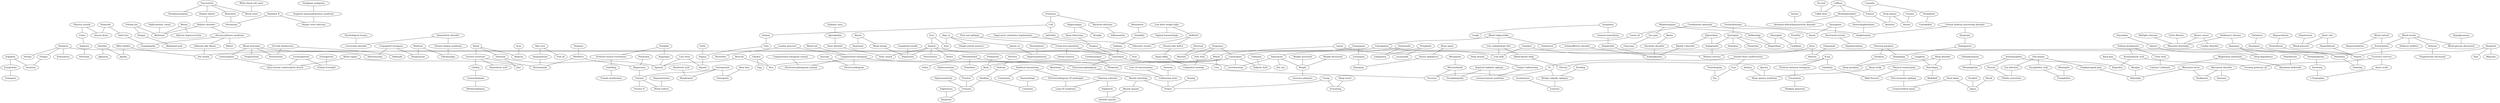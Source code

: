 strict graph layer1 {
	graph [name=layer1];
	node [label="\N"];
	573	[label=Zolpidem,
		src_id=414,
		weight=0.0006294857073756907];
	574	[label=Eszopiclone,
		src_id=391,
		weight=0.0007046451981060118];
	573 -- 574	[level=2,
		weight=32.53];
	140	[label=Insomnia,
		level=2,
		src_id=179162,
		weight=0.001293121040697066];
	573 -- 140	[level=2,
		weight=36.1];
	340	[label="Weight increased",
		level=1,
		src_id=188826,
		weight=0.0015892839399616226];
	18	[label=Weight,
		level=1,
		src_id=188818,
		weight=0.00486879191589432];
	340 -- 18	[level=1,
		weight=133.59];
	449	[label="Epileptic aura",
		level=2,
		src_id=176109,
		weight=0.0009255509944740516];
	507	[label=Agoraphobia,
		level=2,
		src_id=169909,
		weight=0.0011773394670298526];
	449 -- 507	[level=2,
		weight=62.24];
	428	[label=Homicide,
		src_id=178293,
		weight=0.0004930451564528328];
	205	[label="Tooth loss",
		level=2,
		src_id=187177,
		weight=0.0008824200377493612];
	428 -- 205	[level=2,
		weight=47.15];
	91	[label="Sexual abuse",
		level=2,
		src_id=185809,
		weight=0.0012182108632197552];
	428 -- 91	[level=2,
		weight=48.53];
	42	[label=Hypoaesthesia,
		level=1,
		src_id=178564,
		weight=0.002800118886895745];
	133	[label=Paraesthesia,
		level=1,
		src_id=182787,
		weight=0.0022064033562582846];
	42 -- 133	[level=1,
		weight=159.46];
	246	[label=Hypotension,
		level=2,
		src_id=178653,
		weight=0.0013535079821083336];
	70	[label="Blood pressure",
		level=1,
		src_id=172305,
		weight=0.0018022986801689812];
	246 -- 70	[level=2,
		weight=71.28];
	199	[label=Hippocampus,
		level=2,
		src_id=240385,
		weight=0.0014279140074132087];
	487	[label="Brain lobectomy",
		level=1,
		src_id=172601,
		weight=0.002694700047847313];
	199 -- 487	[level=2,
		weight=43.98];
	497	[label=Atrophy,
		level=2,
		src_id=171099,
		weight=0.000955627688582726];
	199 -- 497	[level=2,
		weight=27.21];
	55	[label="Oral herpes",
		level=1,
		src_id=182307,
		weight=0.002040530631971636];
	259	[label="Ear infection",
		src_id=175529,
		weight=0.0005090966980945888];
	55 -- 259	[level=1,
		weight=52.78];
	452	[label="Encephalitis viral",
		src_id=175824,
		weight=0.00053717476844269];
	55 -- 452	[level=2,
		weight=115.75];
	226	[label="Oropharyngeal pain",
		src_id=182375,
		weight=0.00042812131000897384];
	55 -- 226	[level=2,
		weight=39.95];
	423	[label=Hyponatraemia,
		level=2,
		src_id=178612,
		weight=0.0008512657711791569];
	48	[label="Blood sodium",
		level=2,
		src_id=172362,
		weight=0.0014845352159584234];
	423 -- 48	[level=2,
		weight=35.1];
	383	[label="Petit mal epilepsy",
		level=1,
		src_id=183307,
		weight=0.001798291889556248];
	44	[label="Grand mal convulsion",
		level=1,
		src_id=177516,
		weight=0.0079300130694745];
	383 -- 44	[level=1,
		weight=59.99];
	263	[label=Divorced,
		level=2,
		src_id=175315,
		weight=0.0012335615503476576];
	238	[label=Married,
		level=2,
		src_id=180527,
		weight=0.0009738645720714957];
	263 -- 238	[level=2,
		weight=42.19];
	282	[label=Arthritis,
		level=2,
		src_id=170939,
		weight=0.0008891421175143135];
	227	[label=Oedema,
		level=2,
		src_id=182059,
		weight=0.0011653507636828736];
	282 -- 227	[level=2,
		weight=32.22];
	131	[label="Parkinson's disease",
		level=2,
		src_id=182898,
		weight=0.0011921711590044898];
	312	[label=Dopamine,
		src_id=974,
		weight=0.0006653144450635018];
	131 -- 312	[level=1,
		weight=47.15];
	58	[label="Muscular dystrophy",
		level=1,
		src_id=181277,
		weight=0.0025303985127689333];
	131 -- 58	[level=1,
		weight=159.09];
	447	[label=Erythema,
		src_id=176163,
		weight=0.0006008547054832711];
	496	[label="Bacterial infection",
		src_id=171220,
		weight=0.00043307634236230735];
	447 -- 496	[level=2,
		weight=80.61];
	174	[label=Cod,
		level=2,
		src_id=8995,
		weight=0.0010237285558955481];
	447 -- 174	[level=2,
		weight=148.42];
	56	[label="Neoplasm malignant",
		level=2,
		src_id=181636,
		weight=0.0008607056801925795];
	514	[label="Acquired immunodeficiency syndrome",
		level=2,
		src_id=169676,
		weight=0.0013216490390222898];
	56 -- 514	[level=2,
		weight=48.9];
	97	[label="Febrile convulsion",
		level=2,
		src_id=176614,
		weight=0.0013774781879227608];
	259 -- 97	[level=1,
		weight=47.89];
	118	[label="Conjugated estrogens",
		level=2,
		src_id=277,
		weight=0.0014908202270783619];
	93	[label=Hysterectomy,
		level=2,
		src_id=178681,
		weight=0.0010370897838074833];
	118 -- 93	[level=2,
		weight=55.43];
	555	[label=Desipramine,
		level=2,
		src_id=1135,
		weight=0.0009441154002589242];
	118 -- 555	[level=2,
		weight=185.6];
	135	[label=Nystagmus,
		level=2,
		src_id=181981,
		weight=0.001000112630027097];
	473	[label="Decreased activity",
		src_id=174909,
		weight=0.0005433148930609678];
	135 -- 473	[level=2,
		weight=38.91];
	499	[label=Ataxia,
		src_id=171054,
		weight=0.0004957223500874373];
	135 -- 499	[level=2,
		weight=49.62];
	61	[label=Inflammation,
		level=2,
		src_id=178993,
		weight=0.0011816455081605128];
	496 -- 61	[level=2,
		weight=44.62];
	127	[label="Psychological trauma",
		level=2,
		src_id=184441,
		weight=0.0013794091442395026];
	268	[label="Conversion disorder",
		src_id=174365,
		weight=0.000500182140827038];
	127 -- 268	[level=2,
		weight=94.11];
	380	[label="Physical examination",
		src_id=183464,
		weight=0.0006789472439002296];
	378	[label="Post-traumatic epilepsy",
		level=2,
		src_id=183904,
		weight=0.0012830202001650442];
	380 -- 378	[level=1,
		weight=78.67];
	213	[label="Skull fracture",
		level=2,
		src_id=185991,
		weight=0.0009881226370405227];
	380 -- 213	[level=1,
		weight=65.99];
	60	[label="Loss of consciousness",
		level=1,
		src_id=180127,
		weight=0.0019688781130730716];
	24	[label="Confusional state",
		level=1,
		src_id=174071,
		weight=0.00570327354560458];
	60 -- 24	[level=1,
		weight=68.66];
	292	[label=Pumpkin,
		src_id=8906,
		weight=0.0006367691954382544];
	300	[label=Asparagus,
		level=2,
		src_id=8577,
		weight=0.001062092513950625];
	292 -- 300	[level=2,
		weight=103.72];
	217	[label="Profound mental retardation",
		src_id=184200,
		weight=0.00031798421353794443];
	292 -- 217	[level=2,
		weight=16.29];
	32	[label=Fear,
		level=1,
		src_id=176601,
		weight=0.003091900262013508];
	7	[label=Anxiety,
		level=1,
		src_id=170661,
		weight=0.010312381534872536];
	32 -- 7	[level=1,
		weight=72.45];
	108	[label=Aura,
		level=1,
		src_id=171120,
		weight=0.0020774190396517264];
	32 -- 108	[level=1,
		weight=66.63];
	130	[label="Partial seizures",
		level=1,
		src_id=182927,
		weight=0.002283289165749464];
	44 -- 130	[level=1,
		weight=69.43];
	1	[label=Convulsion,
		level=1,
		src_id=174366,
		weight=0.04384272583999458];
	44 -- 1	[level=1,
		weight=122.06];
	69	[label="Blood triglycerides",
		level=1,
		src_id=172398,
		weight=0.0020127820066019064];
	102	[label=Constipation,
		level=2,
		src_id=174340,
		weight=0.0010925019631173453];
	69 -- 102	[level=1,
		weight=63.44];
	139	[label="Low carbohydrate diet",
		level=1,
		src_id=180136,
		weight=0.002218806008110028];
	69 -- 139	[level=1,
		weight=472.75];
	543	[label=Cholesterol,
		src_id=4273,
		weight=0.000596105015590967];
	69 -- 543	[level=2,
		weight=160.94];
	517	[label=Abasia,
		level=1,
		src_id=169482,
		weight=0.0015753060765595918];
	138	[label="Mood swings",
		level=1,
		src_id=181119,
		weight=0.0016620765499499475];
	517 -- 138	[level=1,
		weight=41.47];
	1056	[label=Hypotonia,
		level=2,
		src_id=178665,
		weight=0.0012429653771852285];
	517 -- 1056	[level=2,
		weight=250.37];
	106	[label=Blepharospasm,
		level=2,
		src_id=171891,
		weight=0.00143374794069127];
	372	[label=Reflexology,
		src_id=184940,
		weight=0.0005492532811747228];
	106 -- 372	[level=2,
		weight=84.25];
	254	[label="Eye pain",
		src_id=176431,
		weight=0.0006387826083918479];
	106 -- 254	[level=2,
		weight=39.83];
	52	[label=Cannabis,
		level=2,
		src_id=240914,
		weight=0.0014195913019644413];
	570	[label=Dronabinol,
		src_id=459,
		weight=0.0004970156885656693];
	52 -- 570	[level=2,
		weight=15.84];
	17	[label=Ethanol,
		level=1,
		src_id=884,
		weight=0.002161183165215026];
	52 -- 17	[level=2,
		weight=80.45];
	229	[label=Myoclonus,
		level=2,
		src_id=181386,
		weight=0.0013756783945290986];
	137	[label="Muscle twitching",
		level=2,
		src_id=181276,
		weight=0.0015009005707355728];
	229 -- 137	[level=2,
		weight=36.35];
	124	[label="Sleep disorder",
		src_id=186000,
		weight=0.0007333483259291371];
	57	[label=Narcolepsy,
		level=1,
		src_id=181475,
		weight=0.001674888198880834];
	124 -- 57	[level=1,
		weight=46.77];
	363	[label="Sleep study",
		level=2,
		src_id=186011,
		weight=0.0010445146940924026];
	124 -- 363	[level=1,
		weight=52.7];
	491	[label="Blood cortisol",
		level=2,
		src_id=172060,
		weight=0.0009959798157575916];
	34	[label=Acetylcholine,
		level=1,
		src_id=2951,
		weight=0.004129814689207429];
	491 -- 34	[level=2,
		weight=224.46];
	247	[label=Hyperventilation,
		level=2,
		src_id=178550,
		weight=0.0008571738375796362];
	491 -- 247	[level=2,
		weight=137.08];
	548	[label="Sodium bicarbonate",
		src_id=1336,
		weight=0.0003539001410077276];
	313	[label="Acetylsalicylic acid",
		src_id=931,
		weight=0.0005583688578593127];
	548 -- 313	[level=2,
		weight=30.48];
	544	[label="Citric Acid",
		src_id=4027,
		weight=0.0004709028918485633];
	548 -- 544	[level=2,
		weight=203.18];
	99	[label=Crying,
		level=2,
		src_id=174575,
		weight=0.0014334267082630775];
	367	[label=Screaming,
		level=2,
		src_id=185624,
		weight=0.0012516920066908644];
	99 -- 367	[level=1,
		weight=57.8];
	27	[label=Tremor,
		level=1,
		src_id=187373,
		weight=0.003399346148597115];
	99 -- 27	[level=1,
		weight=45.41];
	83	[label="X-ray",
		level=2,
		src_id=188917,
		weight=0.001427804449380066];
	219	[label="Positron emission tomogram",
		level=2,
		src_id=183853,
		weight=0.0008728397574205016];
	83 -- 219	[level=1,
		weight=50.45];
	64	[label=Embolism,
		level=2,
		src_id=175772,
		weight=0.0013850923508483355];
	83 -- 64	[level=1,
		weight=179.77];
	181	[label=Glucose,
		src_id=8280,
		weight=0.0008337754516897465];
	83 -- 181	[level=1,
		weight=63.44];
	147	[label="Hallucination, visual",
		level=2,
		src_id=177740,
		weight=0.0008727130506320153];
	136	[label=Mydriasis,
		level=2,
		src_id=181328,
		weight=0.0013257266416520426];
	147 -- 136	[level=2,
		weight=77.6];
	40	[label="Muscle spasms",
		level=2,
		src_id=181270,
		weight=0.001492503923163199];
	137 -- 40	[level=1,
		weight=46.91];
	137 -- 27	[level=1,
		weight=52.0];
	198	[label=Biotin,
		level=2,
		src_id=114,
		weight=0.0011258512616127542];
	173	[label=Selenium,
		level=2,
		src_id=9080,
		weight=0.0010042446927168594];
	198 -- 173	[level=1,
		weight=145.41];
	114	[label="Inositol nicotinate",
		level=1,
		src_id=7903,
		weight=0.002194504709405285];
	198 -- 114	[level=1,
		weight=431.07];
	110	[label=Alopecia,
		src_id=170026,
		weight=0.0007307056528455718];
	198 -- 110	[level=1,
		weight=66.97];
	318	[label=Risperidone,
		src_id=720,
		weight=0.0008468161517964322];
	372 -- 318	[level=2,
		weight=76.82];
	109	[label=Asthma,
		level=2,
		src_id=171037,
		weight=0.0010945151049327635];
	125	[label="Sleep apnoea syndrome",
		level=1,
		src_id=185998,
		weight=0.001635743431742638];
	109 -- 125	[level=2,
		weight=34.72];
	178	[label=Spinach,
		level=2,
		src_id=8638,
		weight=0.0014327736794283237];
	300 -- 178	[level=2,
		weight=236.88];
	458	[label=Dysphonia,
		src_id=175495,
		weight=0.0006206257327498676];
	251	[label="General anaesthesia",
		level=2,
		src_id=177267,
		weight=0.0013019057503210515];
	458 -- 251	[level=2,
		weight=61.08];
	159	[label=Cough,
		level=2,
		src_id=174493,
		weight=0.0008862837485975484];
	458 -- 159	[level=2,
		weight=28.62];
	579	[label=Ziprasidone,
		src_id=237,
		weight=0.0006628389715354794];
	309	[label=Aripiprazole,
		src_id=1222,
		weight=0.0008326842639996687];
	579 -- 309	[level=1,
		weight=87.06];
	165	[label="Bipolar I disorder",
		level=2,
		src_id=171760,
		weight=0.0009578055367051631];
	579 -- 165	[level=1,
		weight=71.76];
	82	[label=Caffeine,
		level=1,
		src_id=192,
		weight=0.002334705699678128];
	82 -- 17	[level=1,
		weight=61.89];
	192	[label=Methylphenidate,
		level=2,
		src_id=411,
		weight=0.001357220779642328];
	82 -- 192	[level=1,
		weight=57.82];
	179	[label="Coffee bean",
		level=1,
		src_id=8595,
		weight=0.0019368446972410553];
	82 -- 179	[level=1,
		weight=185.8];
	237	[label=Meningitis,
		level=2,
		src_id=180708,
		weight=0.0009134355353548905];
	151	[label=Encephalitis,
		level=2,
		src_id=175799,
		weight=0.0010607162448806624];
	237 -- 151	[level=2,
		weight=84.17];
	71	[label="Blood insulin",
		level=1,
		src_id=172218,
		weight=0.0017421589272280302];
	71 -- 34	[level=1,
		weight=157.97];
	66	[label="Diabetes mellitus",
		level=2,
		src_id=175126,
		weight=0.0009284030241391976];
	71 -- 66	[level=2,
		weight=86.5];
	141	[label=Infusion,
		level=2,
		src_id=179021,
		weight=0.001381532291008538];
	71 -- 141	[level=2,
		weight=43.46];
	278	[label="Blood glucose decreased",
		level=2,
		src_id=172155,
		weight=0.001041534395560266];
	71 -- 278	[level=2,
		weight=84.45];
	122	[label="Subdural haematoma",
		level=2,
		src_id=186514,
		weight=0.001338958197457427];
	266	[label=Craniotomy,
		level=2,
		src_id=174532,
		weight=0.0008666217845076569];
	122 -- 266	[level=2,
		weight=44.71];
	454	[label="Electrocardiogram QT prolonged",
		src_id=175686,
		weight=0.0007669784311657029];
	122 -- 454	[level=2,
		weight=44.15];
	243	[label=Infertility,
		src_id=178985,
		weight=0.000617853565975358];
	174 -- 243	[level=1,
		weight=73.7];
	290	[label=Salmon,
		src_id=8996,
		weight=0.000661638972811811];
	174 -- 290	[level=1,
		weight=75.05];
	68	[label="Brain injury",
		level=2,
		src_id=172600,
		weight=0.0014020060021746666];
	123	[label="Status epilepticus",
		level=2,
		src_id=186374,
		weight=0.0014010537907086004];
	68 -- 123	[level=2,
		weight=45.08];
	303	[label=Pizotifen,
		level=2,
		src_id=5441,
		weight=0.0010043914336316324];
	194	[label=Carbidopa,
		level=1,
		src_id=181,
		weight=0.001820895223381786];
	303 -- 194	[level=2,
		weight=327.6];
	452 -- 151	[level=2,
		weight=38.68];
	315	[label=Diazepam,
		level=2,
		src_id=815,
		weight=0.0013172759417770326];
	123 -- 315	[level=2,
		weight=51.73];
	128	[label="Polycystic ovaries",
		level=2,
		src_id=183761,
		weight=0.0009095864812776184];
	243 -- 128	[level=1,
		weight=133.68];
	26	[label=Phenobarbital,
		level=1,
		src_id=1158,
		weight=0.003003684210696954];
	62	[label=Infant,
		level=2,
		src_id=178934,
		weight=0.0015526841010504188];
	26 -- 62	[level=2,
		weight=34.76];
	117	[label=Primidone,
		level=1,
		src_id=780,
		weight=0.0017969816384099074];
	26 -- 117	[level=1,
		weight=52.86];
	13	[label=Phenytoin,
		level=1,
		src_id=243,
		weight=0.00457089379012619];
	26 -- 13	[level=1,
		weight=78.04];
	272	[label="Central auditory processing disorder",
		src_id=173299,
		weight=0.0008060358317299234];
	195	[label=Amphetamine,
		level=1,
		src_id=173,
		weight=0.0023025738717270517];
	272 -- 195	[level=1,
		weight=74.2];
	153	[label=Dyspraxia,
		level=2,
		src_id=175506,
		weight=0.0013637552892951596];
	272 -- 153	[level=1,
		weight=179.89];
	84	[label="Vagal nerve stimulator implantation",
		level=1,
		src_id=188187,
		weight=0.002775812546417932];
	5	[label=Surgery,
		level=1,
		src_id=186589,
		weight=0.009304016121721907];
	84 -- 5	[level=1,
		weight=92.26];
	510	[label="Affect lability",
		src_id=169892,
		weight=0.0005277114285006762];
	504	[label=Apathy,
		src_id=170717,
		weight=0.0005330960831823772];
	510 -- 504	[level=2,
		weight=48.18];
	65	[label="Dry mouth",
		level=2,
		src_id=175420,
		weight=0.0014254720076736314];
	510 -- 65	[level=2,
		weight=47.15];
	296	[label="Lima bean",
		level=2,
		src_id=8610,
		weight=0.001185610296059662];
	296 -- 178	[level=1,
		weight=250.75];
	177	[label=Squash,
		level=2,
		src_id=8639,
		weight=0.0014891995467117205];
	296 -- 177	[level=1,
		weight=354.81];
	134	[label=Osteoporosis,
		level=2,
		src_id=182448,
		weight=0.0011569793778963033];
	188	[label=Ibandronate,
		level=2,
		src_id=696,
		weight=0.0010427564347667056];
	134 -- 188	[level=1,
		weight=91.06];
	16	[label=Calcium,
		level=1,
		src_id=1327,
		weight=0.0025229737918949463];
	134 -- 16	[level=1,
		weight=103.4];
	388	[label=Osteopenia,
		src_id=182445,
		weight=0.0006838489663462894];
	134 -- 388	[level=2,
		weight=88.09];
	487 -- 5	[level=1,
		weight=83.51];
	143	[label=Hypoglycaemia,
		level=2,
		src_id=178590,
		weight=0.0010213494068452335];
	143 -- 278	[level=2,
		weight=106.03];
	448	[label="Erectile dysfunction",
		src_id=176149,
		weight=0.0004387336466472505];
	331	[label=Sildenafil,
		level=2,
		src_id=194,
		weight=0.0009398324555850455];
	448 -- 331	[level=2,
		weight=45.23];
	190	[label=Testosterone,
		level=2,
		src_id=611,
		weight=0.0009505272177491349];
	448 -- 190	[level=2,
		weight=54.07];
	409	[label="Lumbar puncture",
		src_id=180161,
		weight=0.0007590303708626001];
	67	[label="Computerised tomogram",
		level=1,
		src_id=174039,
		weight=0.0035296011964764847];
	409 -- 67	[level=2,
		weight=39.76];
	314	[label=Ranitidine,
		level=2,
		src_id=849,
		weight=0.001344762498467786];
	409 -- 314	[level=2,
		weight=19.07];
	31	[label="Feeling hot",
		level=1,
		src_id=176626,
		weight=0.0017473991179379955];
	426	[label=Hunger,
		src_id=178358,
		weight=0.0004976855502098903];
	31 -- 426	[level=2,
		weight=34.38];
	31 -- 136	[level=1,
		weight=47.66];
	103	[label="Completed suicide",
		level=1,
		src_id=174010,
		weight=0.0017448613927763756];
	9	[label=Depression,
		level=1,
		src_id=175023,
		weight=0.0044799153809282405];
	103 -- 9	[level=1,
		weight=45.98];
	49	[label=Acne,
		level=1,
		src_id=169642,
		weight=0.001782056461819542];
	49 -- 110	[level=1,
		weight=34.29];
	322	[label=Oxycodone,
		level=2,
		src_id=486,
		weight=0.0009329944539558484];
	389	[label=Opiates,
		src_id=182251,
		weight=0.0006300884540675643];
	322 -- 389	[level=2,
		weight=110.8];
	557	[label=Clonazepam,
		level=2,
		src_id=1052,
		weight=0.0010794105011147843];
	10	[label=Lamotrigine,
		level=1,
		src_id=542,
		weight=0.00892886896589501];
	557 -- 10	[level=2,
		weight=44.03];
	582	[label=Lorazepam,
		level=2,
		src_id=177,
		weight=0.001147658059927911];
	557 -- 582	[level=2,
		weight=47.22];
	440	[label=Gambling,
		src_id=177024,
		weight=0.0007125310677926174];
	217 -- 440	[level=2,
		weight=10.37];
	289	[label=Dimethicone,
		level=2,
		src_id=9025,
		weight=0.0009366916681962491];
	540	[label="Aluminum hydroxide",
		src_id=5782,
		weight=0.000674828145348974];
	289 -- 540	[level=2,
		weight=676.46];
	299	[label=Casein,
		level=2,
		src_id=8589,
		weight=0.0010664295842427256];
	112	[label=Wheat,
		level=2,
		src_id=8648,
		weight=0.001350608917292089];
	299 -- 112	[level=1,
		weight=156.56];
	295	[label="Cow milk",
		level=2,
		src_id=8613,
		weight=0.0011237342517793564];
	299 -- 295	[level=1,
		weight=354.81];
	8	[label=Pregnancy,
		level=1,
		src_id=184014,
		weight=0.004025241046263508];
	8 -- 10	[level=1,
		weight=89.36];
	8 -- 238	[level=2,
		weight=40.32];
	333	[label="Folic Acid",
		level=1,
		src_id=150,
		weight=0.0024845476899730446];
	8 -- 333	[level=1,
		weight=161.48];
	580	[label=Mesalazine,
		level=2,
		src_id=235,
		weight=0.0012201552027479871];
	186	[label=Metronidazole,
		level=2,
		src_id=902,
		weight=0.0014610449082085736];
	580 -- 186	[level=2,
		weight=531.72];
	399	[label="Movement disorder",
		level=2,
		src_id=181145,
		weight=0.0009202249588046781];
	152	[label=Dystonia,
		level=2,
		src_id=175511,
		weight=0.0013379854759278885];
	399 -- 152	[level=2,
		weight=104.55];
	462	[label=Dyskinesia,
		src_id=175479,
		weight=0.0006010114791832888];
	399 -- 462	[level=2,
		weight=84.58];
	350	[label=Trichotillomania,
		src_id=187413,
		weight=0.0005816137214217034];
	80	[label=Quetiapine,
		level=1,
		src_id=1208,
		weight=0.001601842137233802];
	350 -- 80	[level=1,
		weight=107.14];
	350 -- 195	[level=1,
		weight=91.19];
	25	[label="Blood oestrogen",
		level=1,
		src_id=172274,
		weight=0.002595204538722153];
	193	[label=Progesterone,
		level=1,
		src_id=385,
		weight=0.0016132666340623466];
	25 -- 193	[level=1,
		weight=257.77];
	33	[label=Contraception,
		level=1,
		src_id=174350,
		weight=0.001688357640760394];
	25 -- 33	[level=1,
		weight=92.05];
	25 -- 93	[level=2,
		weight=70.64];
	25 -- 190	[level=2,
		weight=54.07];
	36	[label=Stress,
		level=1,
		src_id=186464,
		weight=0.0025139528086730546];
	7 -- 36	[level=1,
		weight=100.25];
	7 -- 9	[level=1,
		weight=108.88];
	7 -- 1	[level=1,
		weight=75.71];
	92	[label="Panic attack",
		level=1,
		src_id=182745,
		weight=0.0021381315188019217];
	7 -- 92	[level=1,
		weight=68.7];
	394	[label=Nervousness,
		level=2,
		src_id=181699,
		weight=0.0009267283382410614];
	7 -- 394	[level=2,
		weight=39.88];
	444	[label="Female sterilisation",
		level=2,
		src_id=176647,
		weight=0.0009106332407417889];
	440 -- 444	[level=2,
		weight=133.68];
	329	[label=Olanzapine,
		level=2,
		src_id=324,
		weight=0.0009014436378500246];
	329 -- 194	[level=1,
		weight=245.95];
	329 -- 318	[level=1,
		weight=170.21];
	562	[label=Hydrocortisone,
		level=2,
		src_id=727,
		weight=0.0009002369721609169];
	39	[label=Pruritus,
		level=1,
		src_id=184366,
		weight=0.0024121341744640446];
	562 -- 39	[level=2,
		weight=14.97];
	204	[label="Tuberous sclerosis",
		src_id=187499,
		weight=0.0007590073311734579];
	115	[label=Vigabatrin,
		level=1,
		src_id=1064,
		weight=0.00180226386997962];
	204 -- 115	[level=2,
		weight=49.99];
	411	[label="Long QT syndrome",
		src_id=180115,
		weight=0.0007361977140159672];
	204 -- 411	[level=2,
		weight=36.38];
	335	[label="Aloe vera",
		src_id=239686,
		weight=0.0008495622742558318];
	74	[label="Fish oil",
		level=2,
		src_id=10993,
		weight=0.00098194848335698];
	335 -- 74	[level=2,
		weight=88.0];
	301	[label=Dexpanthenol,
		level=2,
		src_id=8294,
		weight=0.0012702624438648495];
	335 -- 301	[level=2,
		weight=382.64];
	172	[label="Abdominal pain",
		level=2,
		src_id=169503,
		weight=0.0012166264348584261];
	426 -- 172	[level=2,
		weight=35.24];
	310	[label=Ibuprofen,
		src_id=1035,
		weight=0.0007368761245271152];
	313 -- 310	[level=1,
		weight=94.01];
	287	[label="Evening primrose oil",
		level=2,
		src_id=9213,
		weight=0.0011072517313021554];
	313 -- 287	[level=1,
		weight=122.8];
	169	[label="Arnold-Chiari malformation",
		level=2,
		src_id=170858,
		weight=0.000936713375160956];
	206	[label=Tic,
		src_id=187074,
		weight=0.0007837122360586953];
	169 -- 206	[level=2,
		weight=94.31];
	158	[label=Cyst,
		src_id=174772,
		weight=0.000499886724676581];
	169 -- 158	[level=2,
		weight=35.99];
	54	[label=Pancreatitis,
		level=2,
		src_id=182725,
		weight=0.0014013146610338664];
	274	[label=Bronchitis,
		src_id=172749,
		weight=0.0007284881457166033];
	54 -- 274	[level=1,
		weight=45.23];
	63	[label="Hepatic failure",
		level=2,
		src_id=177896,
		weight=0.001530935416122003];
	54 -- 63	[level=1,
		weight=95.05];
	490	[label="Blood count",
		src_id=172065,
		weight=0.000542390541165837];
	54 -- 490	[level=2,
		weight=37.6];
	355	[label=Thrombocytopenia,
		level=2,
		src_id=186955,
		weight=0.0009540803556854485];
	54 -- 355	[level=2,
		weight=71.76];
	262	[label="Drop attacks",
		level=2,
		src_id=175345,
		weight=0.0008759289253644579];
	336	[label="Corpus Callosotomy",
		src_id=239676,
		weight=0.00039133227253630167];
	262 -- 336	[level=2,
		weight=25.01];
	113	[label=Garlic,
		level=2,
		src_id=8602,
		weight=0.0010929473400841277];
	75	[label=Papaya,
		level=2,
		src_id=8707,
		weight=0.0015510816572710418];
	113 -- 75	[level=2,
		weight=109.87];
	328	[label=Clobazam,
		level=2,
		src_id=339,
		weight=0.001003418449107484];
	51	[label="Valproic Acid",
		level=1,
		src_id=304,
		weight=0.0028508274237053887];
	328 -- 51	[level=2,
		weight=26.02];
	173 -- 178	[level=1,
		weight=85.24];
	306	[label=Zinc,
		src_id=1526,
		weight=0.0007667013766820344];
	173 -- 306	[level=1,
		weight=234.71];
	5 -- 1	[level=1,
		weight=88.66];
	760	[label=Scar,
		level=2,
		src_id=185551,
		weight=0.001312456990999801];
	5 -- 760	[level=2,
		weight=52.63];
	41	[label="Low birth weight baby",
		level=1,
		src_id=180135,
		weight=0.0028383288520247643];
	28	[label=Stillbirth,
		level=1,
		src_id=186413,
		weight=0.002952839711985516];
	41 -- 28	[level=1,
		weight=399.04];
	120	[label="Vaginal haemorrhage",
		level=2,
		src_id=188214,
		weight=0.001493541902859185];
	41 -- 120	[level=2,
		weight=531.72];
	245	[label=Hypothyroidism,
		level=2,
		src_id=178664,
		weight=0.0010164805276947266];
	473 -- 245	[level=2,
		weight=66.32];
	267	[label="Coordination abnormal",
		level=2,
		src_id=174383,
		weight=0.000939035940969755];
	288	[label="Castor oil",
		src_id=9058,
		weight=0.0008030686748252779];
	267 -- 288	[level=2,
		weight=87.06];
	267 -- 499	[level=2,
		weight=49.8];
	256	[label="Excessive exercise",
		level=1,
		src_id=176247,
		weight=0.002109734300955528];
	34 -- 256	[level=1,
		weight=480.36];
	46	[label=Diarrhoea,
		level=1,
		src_id=175200,
		weight=0.0016948606007577234];
	34 -- 46	[level=1,
		weight=81.69];
	369	[label="Rheumatic fever",
		src_id=185331,
		weight=0.0004246343413522914];
	369 -- 462	[level=2,
		weight=34.17];
	168	[label=Arthralgia,
		level=2,
		src_id=170937,
		weight=0.0009410286480661123];
	369 -- 168	[level=2,
		weight=39.37];
	10 -- 51	[level=1,
		weight=120.82];
	12	[label=Rash,
		level=1,
		src_id=184786,
		weight=0.002831584768486793];
	10 -- 12	[level=1,
		weight=57.5];
	6	[label=Levetiracetam,
		level=1,
		src_id=1186,
		weight=0.010030972226360069];
	10 -- 6	[level=1,
		weight=159.17];
	10 -- 13	[level=1,
		weight=96.5];
	145	[label=Hostility,
		level=2,
		src_id=178312,
		weight=0.001216843028136602];
	145 -- 504	[level=2,
		weight=39.25];
	171	[label=Agitation,
		level=2,
		src_id=169902,
		weight=0.0009991340117453257];
	145 -- 171	[level=2,
		weight=37.16];
	567	[label=Clonidine,
		src_id=562,
		weight=0.0003801557311510104];
	567 -- 295	[level=1,
		weight=58.9];
	47	[label="Bulimia nervosa",
		level=1,
		src_id=172802,
		weight=0.0018807861194870571];
	567 -- 47	[level=1,
		weight=80.61];
	476	[label="Computerised tomogram normal",
		level=2,
		src_id=174053,
		weight=0.000948592745491839];
	453	[label="Electroencephalogram normal",
		src_id=175722,
		weight=0.00048292998053654903];
	476 -- 453	[level=2,
		weight=89.45];
	288 -- 543	[level=2,
		weight=69.04];
	218	[label="Postictal paralysis",
		src_id=183927,
		weight=0.0008276044574928793];
	132	[label=Paralysis,
		src_id=182799,
		weight=0.0008176914551610002];
	218 -- 132	[level=1,
		weight=64.88];
	432	[label=Hemiplegia,
		src_id=177845,
		weight=0.0006523169179595826];
	218 -- 432	[level=1,
		weight=45.23];
	242	[label="Intra-uterine contraceptive device",
		level=2,
		src_id=179325,
		weight=0.0010021432116518211];
	33 -- 242	[level=1,
		weight=89.31];
	770	[label=Retirement,
		level=2,
		src_id=185278,
		weight=0.0010001523520596748];
	155	[label=Disability,
		level=1,
		src_id=175257,
		weight=0.002704038405888001];
	770 -- 155	[level=2,
		weight=27.23];
	154	[label=Drooling,
		level=2,
		src_id=175344,
		weight=0.0009235785744106515];
	281	[label="Benign rolandic epilepsy",
		src_id=171412,
		weight=0.0007782432652055158];
	154 -- 281	[level=2,
		weight=30.19];
	102 -- 65	[level=1,
		weight=63.75];
	102 -- 46	[level=1,
		weight=63.65];
	77	[label=Broccoli,
		level=1,
		src_id=8584,
		weight=0.001610594567986371];
	77 -- 178	[level=1,
		weight=258.32];
	76	[label=Rice,
		level=2,
		src_id=8633,
		weight=0.0012649412773325943];
	77 -- 76	[level=1,
		weight=83.56];
	142	[label=Incontinence,
		level=2,
		src_id=178900,
		weight=0.0010571395692210717];
	257	[label=Enuresis,
		src_id=176004,
		weight=0.0007885643593514179];
	142 -- 257	[level=2,
		weight=18.89];
	21	[label=Headache,
		level=1,
		src_id=177790,
		weight=0.005250834729440146];
	30	[label=Migraine,
		level=1,
		src_id=180996,
		weight=0.002695993506544697];
	21 -- 30	[level=1,
		weight=94.85];
	4	[label=Pain,
		level=1,
		src_id=182630,
		weight=0.0034363057630249967];
	21 -- 4	[level=1,
		weight=64.19];
	14	[label=Nausea,
		level=1,
		src_id=181546,
		weight=0.004639683981880418];
	21 -- 14	[level=1,
		weight=85.24];
	89	[label="Sleep terror",
		level=1,
		src_id=186015,
		weight=0.0015825649693071186];
	89 -- 367	[level=1,
		weight=57.59];
	536	[label=Cannabidiol,
		level=2,
		src_id=8006,
		weight=0.0010459315175253892];
	570 -- 536	[level=2,
		weight=93.3];
	422	[label="Infantile spasms",
		level=2,
		src_id=178941,
		weight=0.001296407942825725];
	40 -- 422	[level=1,
		weight=53.14];
	413	[label="Lennox-Gastaut syndrome",
		src_id=179861,
		weight=0.0005298286192029621];
	336 -- 413	[level=2,
		weight=24.59];
	221	[label="Physical assault",
		level=2,
		src_id=183459,
		weight=0.0009774313326892266];
	100	[label=Crime,
		level=2,
		src_id=174555,
		weight=0.0009494097022909703];
	221 -- 100	[level=2,
		weight=66.38];
	221 -- 91	[level=2,
		weight=64.26];
	361	[label="Somatoform disorder",
		src_id=186112,
		weight=0.0005862595736887865];
	271	[label="Chronic fatigue syndrome",
		level=2,
		src_id=173696,
		weight=0.0011515208760365984];
	361 -- 271	[level=2,
		weight=152.63];
	361 -- 268	[level=2,
		weight=38.24];
	484	[label=Cataplexy,
		level=2,
		src_id=173217,
		weight=0.0009438198724357525];
	484 -- 57	[level=1,
		weight=135.55];
	364	[label="Sleep paralysis",
		src_id=186008,
		weight=0.0005945621602513143];
	484 -- 364	[level=1,
		weight=68.93];
	492	[label="Blood copper",
		src_id=172045,
		weight=0.0003847138605821579];
	492 -- 306	[level=1,
		weight=55.9];
	492 -- 242	[level=1,
		weight=79.3];
	235	[label=Miosis,
		level=2,
		src_id=181021,
		weight=0.0012128330897948265];
	235 -- 136	[level=1,
		weight=193.99];
	126	[label="Salivary hypersecretion",
		level=1,
		src_id=185485,
		weight=0.0015703720582515613];
	235 -- 126	[level=1,
		weight=200.02];
	500	[label=Asphyxia,
		src_id=171002,
		weight=0.00036700084295694906];
	100 -- 500	[level=2,
		weight=18.47];
	220	[label=Pneumonia,
		src_id=183685,
		weight=0.0007128047479266098];
	274 -- 220	[level=1,
		weight=92.31];
	326	[label=Norepinephrine,
		level=2,
		src_id=358,
		weight=0.0008980084608098013];
	312 -- 326	[level=1,
		weight=133.68];
	465	[label="Drug dependence",
		src_id=175358,
		weight=0.00040444166086339153];
	312 -- 465	[level=2,
		weight=49.25];
	248	[label="Hepatitis B",
		level=2,
		src_id=177942,
		weight=0.0011684491884608602];
	20	[label="Herpes virus infection",
		level=1,
		src_id=178111,
		weight=0.002331383608575972];
	248 -- 20	[level=1,
		weight=64.69];
	248 -- 220	[level=1,
		weight=45.23];
	116	[label=Zonisamide,
		level=1,
		src_id=895,
		weight=0.0017358953000514413];
	311	[label=Gabapentin,
		level=2,
		src_id=982,
		weight=0.0015351270910551008];
	116 -- 311	[level=1,
		weight=42.55];
	11	[label=Topiramate,
		level=1,
		src_id=264,
		weight=0.004371180654737915];
	116 -- 11	[level=1,
		weight=54.66];
	176	[label=Corn,
		level=2,
		src_id=8641,
		weight=0.0011257353826963333];
	112 -- 176	[level=2,
		weight=144.12];
	112 -- 76	[level=1,
		weight=107.14];
	216	[label="Progesterone decreased",
		level=2,
		src_id=184204,
		weight=0.0010384281455019927];
	141 -- 216	[level=2,
		weight=160.22];
	276	[label="Blood test",
		level=2,
		src_id=172370,
		weight=0.0009246590802285884];
	276 -- 67	[level=2,
		weight=23.13];
	537	[label=Serotonin,
		src_id=7810,
		weight=0.000673588565290134];
	326 -- 537	[level=1,
		weight=126.93];
	1729	[label=Thiamine,
		level=2,
		src_id=144,
		weight=0.0008751385844770516];
	197	[label=Riboflavin,
		level=1,
		src_id=132,
		weight=0.00227239059051472];
	1729 -- 197	[level=2,
		weight=984.77];
	184	[label=Magnesium,
		level=2,
		src_id=1330,
		weight=0.0014302089561109921];
	197 -- 184	[level=1,
		weight=91.78];
	305	[label=Nicotinamide,
		level=1,
		src_id=2556,
		weight=0.0018503998594221061];
	197 -- 305	[level=1,
		weight=1000.0];
	317	[label=Modafinil,
		level=2,
		src_id=731,
		weight=0.001119468258346925];
	57 -- 317	[level=2,
		weight=79.85];
	320	[label=Prednisone,
		level=2,
		src_id=622,
		weight=0.0010826774442731842];
	320 -- 12	[level=2,
		weight=10.26];
	572	[label=Trimethoprim,
		level=2,
		src_id=429,
		weight=0.0009980611459295722];
	529	[label=Pea,
		src_id=8621,
		weight=0.00036420084274433744];
	572 -- 529	[level=2,
		weight=133.68];
	358	[label=Syncope,
		level=2,
		src_id=186636,
		weight=0.0008676776283446847];
	98	[label=Electrocardiogram,
		level=1,
		src_id=175655,
		weight=0.0022047227677469243];
	358 -- 98	[level=2,
		weight=46.01];
	80 -- 309	[level=1,
		weight=74.9];
	95	[label=Homeless,
		level=2,
		src_id=178289,
		weight=0.0010512830754894494];
	80 -- 95	[level=2,
		weight=25.98];
	191	[label=Fluoxetine,
		level=2,
		src_id=461,
		weight=0.0011362384990171285];
	80 -- 191	[level=2,
		weight=107.14];
	80 -- 318	[level=1,
		weight=84.02];
	170	[label=Alcoholic,
		level=2,
		src_id=169964,
		weight=0.0012533634156100387];
	17 -- 170	[level=2,
		weight=47.03];
	189	[label="Alendronic acid",
		level=1,
		src_id=617,
		weight=0.0016471292412961716];
	189 -- 188	[level=1,
		weight=140.66];
	94	[label=Hypersensitivity,
		level=2,
		src_id=178510,
		weight=0.0011969527424778163];
	85	[label=Urticaria,
		level=1,
		src_id=188054,
		weight=0.002078927924128333];
	94 -- 85	[level=2,
		weight=61.02];
	275	[label="Bone loss",
		level=2,
		src_id=172491,
		weight=0.0008496919265088984];
	275 -- 388	[level=2,
		weight=75.05];
	302	[label="Magnesium hydroxide",
		level=2,
		src_id=8049,
		weight=0.00090940502858657];
	302 -- 540	[level=2,
		weight=572.54];
	539	[label="Calcium Carbonate",
		src_id=5783,
		weight=0.0004946105710313595];
	302 -- 539	[level=2,
		weight=447.92];
	3	[label=Electroencephalogram,
		level=1,
		src_id=175720,
		weight=0.00973212502859358];
	67 -- 3	[level=1,
		weight=73.05];
	67 -- 98	[level=1,
		weight=56.55];
	67 -- 453	[level=2,
		weight=3.79];
	222	[label=Petechiae,
		level=2,
		src_id=183306,
		weight=0.0012504986556172355];
	500 -- 222	[level=2,
		weight=102.09];
	96	[label=Flatulence,
		level=1,
		src_id=176744,
		weight=0.0016427002916782514];
	459	[label=Dyspepsia,
		src_id=175492,
		weight=0.0003869878680406234];
	96 -- 459	[level=1,
		weight=56.14];
	206 -- 281	[level=2,
		weight=58.38];
	183	[label=Fructose,
		level=2,
		src_id=3934,
		weight=0.0010020748898238215];
	206 -- 183	[level=2,
		weight=88.0];
	101	[label="Craniocerebral injury",
		level=1,
		src_id=174523,
		weight=0.001832929575363946];
	378 -- 101	[level=1,
		weight=156.92];
	393	[label="Neural tube defect",
		level=2,
		src_id=181701,
		weight=0.001127042231907036];
	28 -- 393	[level=1,
		weight=281.97];
	28 -- 128	[level=1,
		weight=143.89];
	307	[label=Dextroamphetamine,
		level=1,
		src_id=1510,
		weight=0.0025160390272079888];
	192 -- 307	[level=1,
		weight=180.57];
	167	[label="Attention deficit/hyperactivity disorder",
		level=2,
		src_id=171101,
		weight=0.0014684738177731709];
	192 -- 167	[level=2,
		weight=113.03];
	568	[label=Haloperidol,
		src_id=491,
		weight=0.0007639486925810628];
	251 -- 568	[level=2,
		weight=121.62];
	307 -- 195	[level=1,
		weight=864.22];
	2	[label=Epilepsy,
		level=1,
		src_id=176107,
		weight=0.02345683872889738];
	155 -- 2	[level=1,
		weight=32.3];
	584	[label="L-Tryptophan",
		src_id=142,
		weight=0.0004975205822659481];
	537 -- 584	[level=1,
		weight=143.89];
	514 -- 20	[level=2,
		weight=236.88];
	86	[label=Swelling,
		level=2,
		src_id=186614,
		weight=0.0013225265903628544];
	227 -- 86	[level=2,
		weight=38.46];
	23	[label="Deja vu",
		level=1,
		src_id=174936,
		weight=0.0033272358224421825];
	241	[label="Jamais vu",
		level=2,
		src_id=179465,
		weight=0.0011810390128039886];
	23 -- 241	[level=1,
		weight=53.84];
	90	[label="Simple partial seizures",
		level=1,
		src_id=185880,
		weight=0.0016672632537607078];
	23 -- 90	[level=1,
		weight=63.31];
	23 -- 108	[level=1,
		weight=72.75];
	150	[label=Excoriation,
		level=1,
		src_id=176257,
		weight=0.0021874224806900746];
	219 -- 150	[level=1,
		weight=197.71];
	253	[label=Fibromyalgia,
		src_id=176701,
		weight=0.0006808273891814137];
	271 -- 253	[level=2,
		weight=118.94];
	156	[label=Depersonalisation,
		level=1,
		src_id=175018,
		weight=0.002060452458275287];
	241 -- 156	[level=1,
		weight=82.3];
	389 -- 465	[level=2,
		weight=64.69];
	22	[label=Dizziness,
		level=1,
		src_id=175317,
		weight=0.0038730561594423588];
	45	[label=Fatigue,
		level=2,
		src_id=176597,
		weight=0.0014567036459125927];
	22 -- 45	[level=2,
		weight=49.45];
	37	[label=Somnolence,
		level=2,
		src_id=186129,
		weight=0.001561286672604171];
	22 -- 37	[level=2,
		weight=55.34];
	119	[label=Vertigo,
		level=2,
		src_id=188478,
		weight=0.001320241835540736];
	22 -- 119	[level=2,
		weight=41.14];
	22 -- 14	[level=1,
		weight=104.52];
	250	[label="Heart rate",
		level=2,
		src_id=177799,
		weight=0.0012763385763344885];
	43	[label=Hyperhidrosis,
		level=1,
		src_id=178464,
		weight=0.0019522520639870355];
	250 -- 43	[level=1,
		weight=43.39];
	250 -- 70	[level=1,
		weight=60.51];
	146	[label="Head injury",
		level=1,
		src_id=177785,
		weight=0.001715648827453144];
	146 -- 101	[level=1,
		weight=55.43];
	15	[label=Injury,
		level=1,
		src_id=179153,
		weight=0.0025121627341653636];
	146 -- 15	[level=1,
		weight=58.81];
	466	[label="Drug abuser",
		src_id=175348,
		weight=0.0008477085635411132];
	466 -- 170	[level=2,
		weight=79.47];
	547	[label=Heroin,
		src_id=1393,
		weight=0.0007748525369684239];
	466 -- 547	[level=2,
		weight=58.77];
	249	[label=Hemiparesis,
		level=2,
		src_id=177843,
		weight=0.0010270914187134367];
	153 -- 249	[level=1,
		weight=152.63];
	330	[label=Pregabalin,
		level=1,
		src_id=221,
		weight=0.001765694660728438];
	78	[label=Lacosamide,
		level=2,
		src_id=5491,
		weight=0.0015074354558048625];
	330 -- 78	[level=2,
		weight=44.65];
	330 -- 311	[level=1,
		weight=65.48];
	202	[label="White blood cell count",
		level=2,
		src_id=188846,
		weight=0.0008514529531876151];
	202 -- 490	[level=2,
		weight=63.44];
	166	[label="Balance disorder",
		src_id=171241,
		weight=0.000847831367039775];
	63 -- 166	[level=1,
		weight=47.15];
	526	[label=Tuna,
		src_id=8643,
		weight=0.00042794740256587053];
	290 -- 526	[level=1,
		weight=145.74];
	515	[label="Acquired epileptic aphasia",
		src_id=169669,
		weight=0.0005722519023795345];
	515 -- 413	[level=2,
		weight=78.4];
	258	[label=Encephalopathy,
		src_id=175833,
		weight=0.0005935048533026562];
	515 -- 258	[level=2,
		weight=57.86];
	38	[label=Schizophrenia,
		level=2,
		src_id=185574,
		weight=0.0014792301015358078];
	568 -- 38	[level=2,
		weight=30.28];
	223	[label="Panic disorder",
		level=2,
		src_id=182746,
		weight=0.0015512405679490504];
	507 -- 223	[level=2,
		weight=68.61];
	298	[label=Chicken,
		level=2,
		src_id=8592,
		weight=0.0009693132563092676];
	297	[label=Egg,
		level=2,
		src_id=8599,
		weight=0.0008555823269203426];
	298 -- 297	[level=2,
		weight=79.21];
	298 -- 76	[level=2,
		weight=59.56];
	107	[label="Back pain",
		level=2,
		src_id=171211,
		weight=0.0013019590330727371];
	232	[label=Myalgia,
		src_id=181289,
		weight=0.0007391321266020321];
	107 -- 232	[level=2,
		weight=32.68];
	551	[label=Kava,
		src_id=1286,
		weight=0.0007917229181798204];
	286	[label=Valerian,
		level=2,
		src_id=10807,
		weight=0.0009639725993811501];
	551 -- 286	[level=2,
		weight=130.44];
	551 -- 47	[level=2,
		weight=133.68];
	201	[label=Chamomile,
		level=2,
		src_id=239741,
		weight=0.0009305647818735793];
	201 -- 286	[level=2,
		weight=103.06];
	2 -- 1	[level=1,
		weight=333.89];
	35	[label=Acetaminophen,
		level=1,
		src_id=307,
		weight=0.0018009398215968093];
	35 -- 310	[level=1,
		weight=143.43];
	29	[label=Pyrexia,
		level=1,
		src_id=184658,
		weight=0.0018830801634752033];
	35 -- 29	[level=1,
		weight=47.75];
	325	[label=Phenylephrine,
		level=2,
		src_id=377,
		weight=0.0012917981232776707];
	35 -- 325	[level=2,
		weight=70.22];
	138 -- 9	[level=1,
		weight=45.59];
	187	[label=Cocaine,
		level=2,
		src_id=893,
		weight=0.001305298259031688];
	187 -- 547	[level=2,
		weight=79.05];
	563	[label=Warfarin,
		src_id=668,
		weight=0.0005238554558347003];
	563 -- 555	[level=2,
		weight=118.94];
	563 -- 253	[level=2,
		weight=42.79];
	502	[label=Apnoea,
		level=2,
		src_id=170739,
		weight=0.000924282895772039];
	502 -- 125	[level=2,
		weight=116.32];
	586	[label=Choline,
		level=2,
		src_id=115,
		weight=0.001207731122092793];
	114 -- 586	[level=2,
		weight=861.13];
	545	[label="Pantothenic acid",
		level=2,
		src_id=1701,
		weight=0.0009624153533375981];
	114 -- 545	[level=2,
		weight=549.21];
	114 -- 305	[level=1,
		weight=438.61];
	104	[label="Breast cancer",
		level=2,
		src_id=172645,
		weight=0.0011706465830581233];
	104 -- 58	[level=2,
		weight=66.83];
	273	[label="Cardiac disorder",
		level=2,
		src_id=173028,
		weight=0.0008620728628192155];
	104 -- 273	[level=2,
		weight=59.0];
	587	[label=Cyanocobalamin,
		src_id=108,
		weight=0.0005602158268527941];
	586 -- 587	[level=2,
		weight=542.33];
	304	[label=Methylcobalamin,
		level=2,
		src_id=3406,
		weight=0.0008722099274804297];
	587 -- 304	[level=2,
		weight=54.07];
	161	[label="Congenital anomaly",
		level=2,
		src_id=174082,
		weight=0.001354224235863074];
	333 -- 161	[level=1,
		weight=110.38];
	265	[label="Cystic fibrosis",
		level=2,
		src_id=174787,
		weight=0.0012810862996310297];
	265 -- 58	[level=2,
		weight=144.44];
	277	[label="Blood ketone body",
		level=2,
		src_id=172233,
		weight=0.0010208761385491804];
	139 -- 277	[level=1,
		weight=300.38];
	139 -- 295	[level=1,
		weight=284.05];
	234	[label="Multiple sclerosis",
		level=2,
		src_id=181221,
		weight=0.0009306986463399131];
	234 -- 58	[level=2,
		weight=192.96];
	88	[label="Spina bifida",
		level=1,
		src_id=186194,
		weight=0.001828235028581937];
	393 -- 88	[level=1,
		weight=243.61];
	87	[label="Stevens-Johnson syndrome",
		level=2,
		src_id=186406,
		weight=0.0013870509328834477];
	166 -- 87	[level=1,
		weight=47.83];
	166 -- 136	[level=1,
		weight=81.11];
	284	[label=Accident,
		level=2,
		src_id=169612,
		weight=0.0009685622125249812];
	284 -- 15	[level=2,
		weight=48.41];
	88 -- 161	[level=1,
		weight=74.13];
	180	[label="Amino acids",
		level=2,
		src_id=8309,
		weight=0.001000032620526876];
	256 -- 180	[level=1,
		weight=292.38];
	256 -- 287	[level=1,
		weight=402.63];
	175	[label="Tea leaf",
		level=2,
		src_id=8649,
		weight=0.0011242353627899232];
	175 -- 179	[level=2,
		weight=108.23];
	457	[label=Eclampsia,
		level=2,
		src_id=175589,
		weight=0.0009424294453940398];
	574 -- 457	[level=2,
		weight=71.76];
	79	[label=Potassium,
		level=2,
		src_id=1306,
		weight=0.0011167890655659778];
	79 -- 184	[level=2,
		weight=64.85];
	419	[label="Influenza like illness",
		src_id=179014,
		weight=0.0005850434796401921];
	87 -- 419	[level=1,
		weight=83.71];
	270	[label=Coagulopathy,
		level=2,
		src_id=173874,
		weight=0.0008777559331074125];
	87 -- 270	[level=2,
		weight=71.76];
	105	[label=Blister,
		level=2,
		src_id=171902,
		weight=0.0011252215087213613];
	87 -- 105	[level=2,
		weight=68.55];
	419 -- 65	[level=1,
		weight=55.15];
	12 -- 39	[level=1,
		weight=87.16];
	39 -- 85	[level=1,
		weight=51.42];
	223 -- 92	[level=2,
		weight=47.18];
	73	[label=Amnesia,
		level=1,
		src_id=170136,
		weight=0.001562054880967425];
	73 -- 24	[level=1,
		weight=48.69];
	158 -- 529	[level=2,
		weight=66.25];
	148	[label=Haemorrhage,
		level=2,
		src_id=177684,
		weight=0.001089107282304069];
	160	[label=Contusion,
		level=2,
		src_id=174362,
		weight=0.0014221938492291575];
	148 -- 160	[level=2,
		weight=55.34];
	149	[label=Glaucoma,
		level=2,
		src_id=177376,
		weight=0.0013122712918297405];
	254 -- 149	[level=2,
		weight=42.9];
	309 -- 47	[level=1,
		weight=78.67];
	184 -- 16	[level=1,
		weight=221.48];
	249 -- 432	[level=1,
		weight=141.19];
	261	[label="Dry eye",
		level=2,
		src_id=175418,
		weight=0.0009325353921222003];
	11 -- 261	[level=2,
		weight=2.0];
	11 -- 18	[level=1,
		weight=86.47];
	11 -- 6	[level=1,
		weight=92.43];
	226 -- 168	[level=2,
		weight=41.82];
	1708	[label=Etonogestrel,
		level=2,
		src_id=285,
		weight=0.0009390636002054744];
	81	[label="Ethinyl Estradiol",
		level=1,
		src_id=963,
		weight=0.0020546732981257263];
	1708 -- 81	[level=2,
		weight=471.26];
	176 -- 183	[level=2,
		weight=191.26];
	165 -- 38	[level=1,
		weight=46.86];
	215	[label=Shock,
		level=2,
		src_id=185826,
		weight=0.0008558373884877024];
	215 -- 15	[level=2,
		weight=19.45];
	526 -- 75	[level=1,
		weight=73.37];
	614	[label="Weight decreased",
		level=2,
		src_id=188823,
		weight=0.0012752493209648148];
	614 -- 18	[level=2,
		weight=115.78];
	1 -- 3	[level=1,
		weight=147.32];
	1 -- 6	[level=1,
		weight=145.77];
	59	[label=Mania,
		level=1,
		src_id=180503,
		weight=0.0016973552433446845];
	19	[label="Psychotic disorder",
		level=1,
		src_id=184453,
		weight=0.002515431091399857];
	59 -- 19	[level=1,
		weight=50.79];
	211	[label=Staring,
		level=2,
		src_id=186369,
		weight=0.0011225011752175752];
	211 -- 27	[level=2,
		weight=40.41];
	29 -- 97	[level=1,
		weight=109.81];
	45 -- 140	[level=2,
		weight=30.82];
	72	[label=Autism,
		level=2,
		src_id=171128,
		weight=0.0012428961255552364];
	72 -- 167	[level=2,
		weight=44.37];
	255	[label="Exercise adequate",
		level=2,
		src_id=176259,
		weight=0.0008802384941400074];
	18 -- 255	[level=2,
		weight=54.85];
	363 -- 125	[level=1,
		weight=154.48];
	19 -- 38	[level=1,
		weight=54.72];
	232 -- 168	[level=2,
		weight=46.75];
	64 -- 213	[level=1,
		weight=52.15];
	281 -- 257	[level=2,
		weight=58.9];
	86 -- 160	[level=2,
		weight=35.83];
	86 -- 85	[level=2,
		weight=47.36];
	133 -- 14	[level=1,
		weight=48.31];
	454 -- 411	[level=2,
		weight=103.72];
	111	[label="Vitamin D",
		level=2,
		src_id=9042,
		weight=0.0012853998756132367];
	16 -- 111	[level=2,
		weight=149.84];
	16 -- 48	[level=2,
		weight=75.83];
	3 -- 24	[level=1,
		weight=81.5];
	356	[label="Thinking abnormal",
		level=2,
		src_id=186910,
		weight=0.0010876278154764915];
	150 -- 356	[level=2,
		weight=402.17];
	582 -- 315	[level=2,
		weight=64.04];
	368	[label="Schizoaffective disorder",
		level=2,
		src_id=185570,
		weight=0.000854417879594357];
	368 -- 38	[level=2,
		weight=32.68];
	24 -- 27	[level=1,
		weight=49.59];
	224	[label=Palpitations,
		level=2,
		src_id=182661,
		weight=0.0008803784722030528];
	260	[label=Dyspnoea,
		level=2,
		src_id=175501,
		weight=0.0009936264999730112];
	224 -- 260	[level=2,
		weight=36.2];
	75 -- 177	[level=1,
		weight=245.95];
	186 -- 183	[level=2,
		weight=147.41];
	186 -- 258	[level=2,
		weight=84.25];
	1611	[label=Chlorphenamine,
		level=2,
		src_id=1098,
		weight=0.0009762564821225113];
	1611 -- 325	[level=2,
		weight=822.76];
	544 -- 539	[level=2,
		weight=185.6];
	180 -- 584	[level=1,
		weight=61.08];
	277 -- 181	[level=1,
		weight=112.0];
	469	[label=Derealisation,
		level=2,
		src_id=175029,
		weight=0.0012940965320387405];
	469 -- 156	[level=2,
		weight=213.29];
	301 -- 305	[level=2,
		weight=596.89];
	205 -- 270	[level=2,
		weight=76.82];
	327	[label=Levonorgestrel,
		level=2,
		src_id=357,
		weight=0.0010644666629913491];
	327 -- 81	[level=1,
		weight=228.45];
	327 -- 242	[level=1,
		weight=186.57];
	459 -- 46	[level=1,
		weight=34.47];
	50	[label=Carbamazepine,
		level=1,
		src_id=551,
		weight=0.0018424741132274944];
	50 -- 13	[level=1,
		weight=81.22];
	132 -- 364	[level=1,
		weight=46.49];
	115 -- 422	[level=1,
		weight=127.3];
	43 -- 14	[level=1,
		weight=47.44];
	85 -- 260	[level=2,
		weight=33.52];
	53	[label=Vomiting,
		level=2,
		src_id=188709,
		weight=0.001519122012635948];
	14 -- 53	[level=1,
		weight=60.95];
	46 -- 53	[level=1,
		weight=58.45];
}
